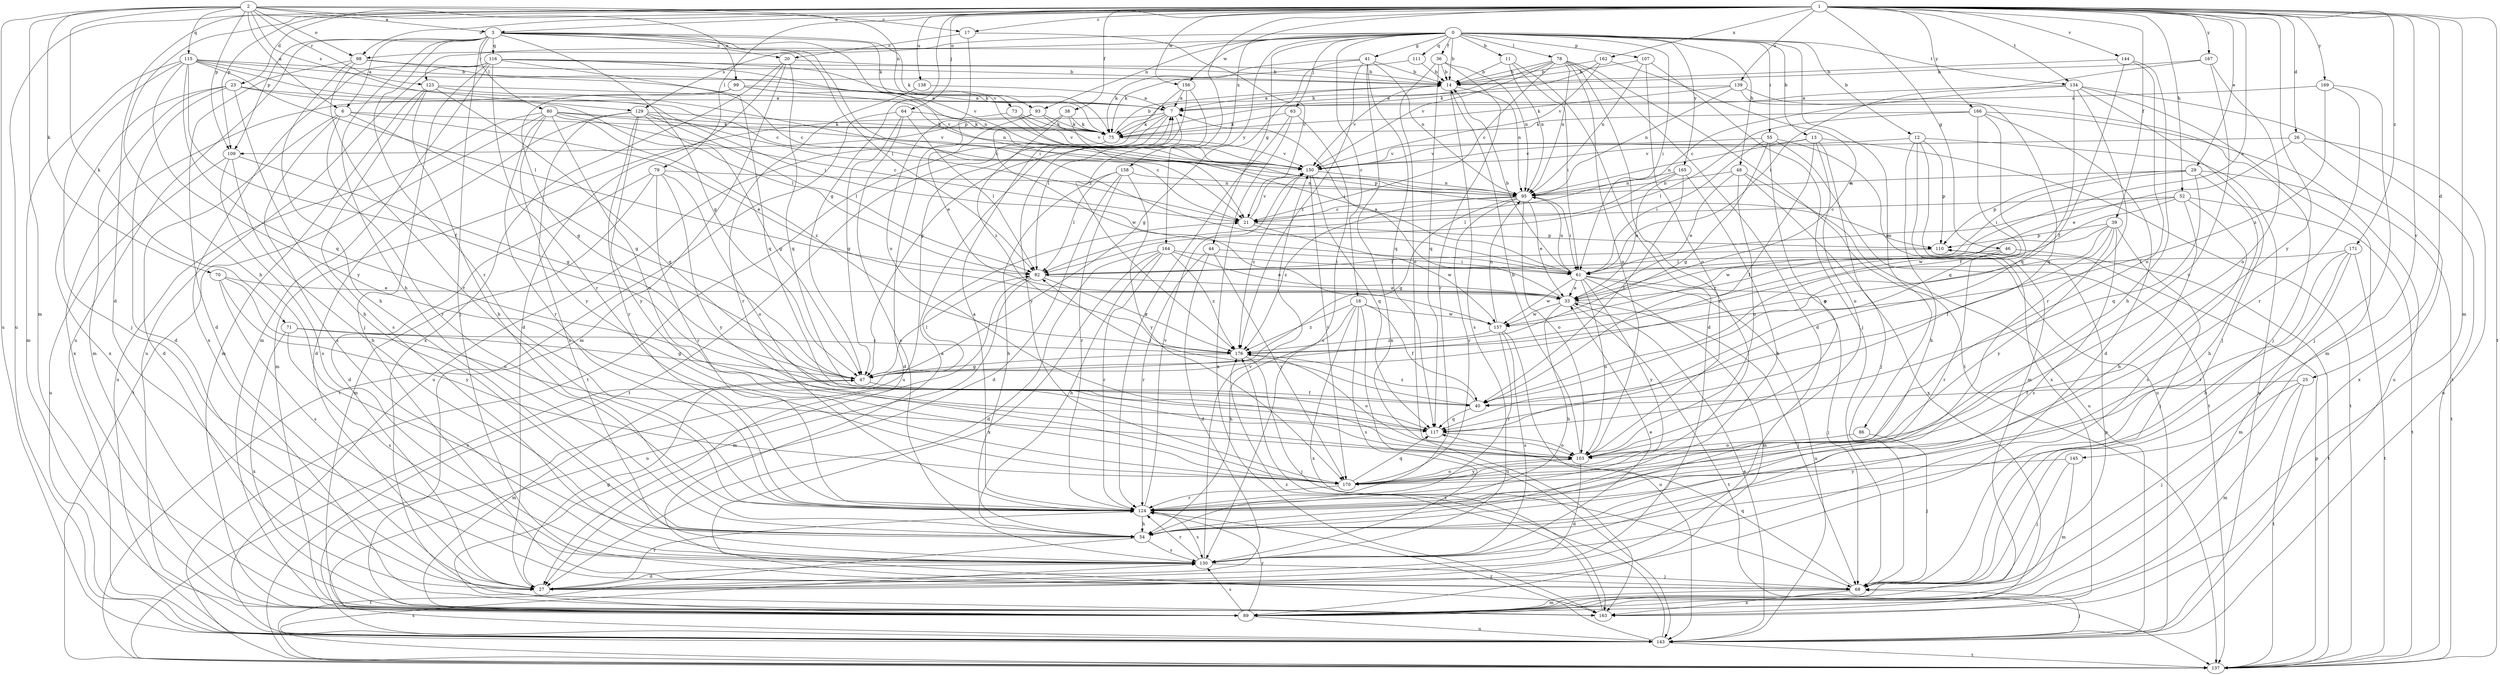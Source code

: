 strict digraph  {
0;
1;
2;
3;
6;
7;
11;
12;
13;
14;
16;
17;
20;
21;
23;
25;
26;
27;
29;
33;
36;
38;
39;
40;
41;
44;
46;
47;
48;
52;
54;
55;
61;
63;
64;
68;
70;
71;
73;
75;
78;
79;
80;
82;
86;
89;
93;
95;
98;
99;
103;
107;
109;
110;
111;
115;
116;
117;
123;
124;
129;
130;
134;
137;
138;
139;
143;
144;
145;
150;
156;
157;
158;
162;
163;
164;
165;
166;
167;
169;
170;
171;
176;
0 -> 11  [label=b];
0 -> 12  [label=b];
0 -> 13  [label=b];
0 -> 14  [label=b];
0 -> 16  [label=c];
0 -> 36  [label=f];
0 -> 41  [label=g];
0 -> 44  [label=g];
0 -> 48  [label=h];
0 -> 55  [label=i];
0 -> 61  [label=i];
0 -> 63  [label=j];
0 -> 78  [label=l];
0 -> 86  [label=m];
0 -> 93  [label=n];
0 -> 98  [label=o];
0 -> 107  [label=p];
0 -> 111  [label=q];
0 -> 123  [label=r];
0 -> 129  [label=s];
0 -> 134  [label=t];
0 -> 156  [label=w];
0 -> 164  [label=y];
0 -> 165  [label=y];
1 -> 3  [label=a];
1 -> 17  [label=c];
1 -> 23  [label=d];
1 -> 25  [label=d];
1 -> 26  [label=d];
1 -> 27  [label=d];
1 -> 29  [label=e];
1 -> 33  [label=e];
1 -> 38  [label=f];
1 -> 39  [label=f];
1 -> 46  [label=g];
1 -> 47  [label=g];
1 -> 52  [label=h];
1 -> 54  [label=h];
1 -> 64  [label=j];
1 -> 79  [label=l];
1 -> 89  [label=m];
1 -> 98  [label=o];
1 -> 109  [label=p];
1 -> 134  [label=t];
1 -> 137  [label=t];
1 -> 138  [label=u];
1 -> 139  [label=u];
1 -> 143  [label=u];
1 -> 144  [label=v];
1 -> 145  [label=v];
1 -> 156  [label=w];
1 -> 158  [label=x];
1 -> 162  [label=x];
1 -> 166  [label=y];
1 -> 167  [label=y];
1 -> 169  [label=y];
1 -> 170  [label=y];
1 -> 171  [label=z];
1 -> 176  [label=z];
2 -> 3  [label=a];
2 -> 6  [label=a];
2 -> 17  [label=c];
2 -> 70  [label=k];
2 -> 71  [label=k];
2 -> 89  [label=m];
2 -> 93  [label=n];
2 -> 98  [label=o];
2 -> 99  [label=o];
2 -> 109  [label=p];
2 -> 115  [label=q];
2 -> 123  [label=r];
2 -> 129  [label=s];
2 -> 143  [label=u];
3 -> 6  [label=a];
3 -> 20  [label=c];
3 -> 47  [label=g];
3 -> 54  [label=h];
3 -> 61  [label=i];
3 -> 68  [label=j];
3 -> 73  [label=k];
3 -> 75  [label=k];
3 -> 80  [label=l];
3 -> 82  [label=l];
3 -> 109  [label=p];
3 -> 116  [label=q];
3 -> 124  [label=r];
3 -> 143  [label=u];
3 -> 150  [label=v];
6 -> 27  [label=d];
6 -> 33  [label=e];
6 -> 47  [label=g];
6 -> 75  [label=k];
6 -> 124  [label=r];
6 -> 130  [label=s];
7 -> 75  [label=k];
7 -> 109  [label=p];
7 -> 137  [label=t];
7 -> 143  [label=u];
7 -> 170  [label=y];
11 -> 14  [label=b];
11 -> 27  [label=d];
11 -> 61  [label=i];
11 -> 95  [label=n];
12 -> 54  [label=h];
12 -> 89  [label=m];
12 -> 110  [label=p];
12 -> 143  [label=u];
12 -> 150  [label=v];
12 -> 163  [label=x];
13 -> 40  [label=f];
13 -> 68  [label=j];
13 -> 95  [label=n];
13 -> 103  [label=o];
13 -> 137  [label=t];
13 -> 150  [label=v];
14 -> 7  [label=a];
14 -> 95  [label=n];
14 -> 130  [label=s];
14 -> 150  [label=v];
16 -> 40  [label=f];
16 -> 54  [label=h];
16 -> 130  [label=s];
16 -> 143  [label=u];
16 -> 157  [label=w];
16 -> 163  [label=x];
16 -> 176  [label=z];
17 -> 20  [label=c];
17 -> 21  [label=c];
17 -> 103  [label=o];
20 -> 14  [label=b];
20 -> 27  [label=d];
20 -> 89  [label=m];
20 -> 117  [label=q];
20 -> 163  [label=x];
21 -> 110  [label=p];
21 -> 150  [label=v];
21 -> 157  [label=w];
23 -> 7  [label=a];
23 -> 27  [label=d];
23 -> 54  [label=h];
23 -> 82  [label=l];
23 -> 89  [label=m];
23 -> 163  [label=x];
25 -> 40  [label=f];
25 -> 68  [label=j];
25 -> 89  [label=m];
25 -> 137  [label=t];
26 -> 33  [label=e];
26 -> 143  [label=u];
26 -> 150  [label=v];
26 -> 163  [label=x];
27 -> 47  [label=g];
27 -> 124  [label=r];
29 -> 54  [label=h];
29 -> 61  [label=i];
29 -> 95  [label=n];
29 -> 110  [label=p];
29 -> 117  [label=q];
29 -> 137  [label=t];
33 -> 7  [label=a];
33 -> 54  [label=h];
33 -> 68  [label=j];
33 -> 137  [label=t];
33 -> 157  [label=w];
36 -> 14  [label=b];
36 -> 95  [label=n];
36 -> 103  [label=o];
36 -> 117  [label=q];
36 -> 124  [label=r];
38 -> 61  [label=i];
38 -> 75  [label=k];
38 -> 157  [label=w];
38 -> 176  [label=z];
39 -> 40  [label=f];
39 -> 47  [label=g];
39 -> 68  [label=j];
39 -> 110  [label=p];
39 -> 130  [label=s];
39 -> 157  [label=w];
39 -> 170  [label=y];
40 -> 82  [label=l];
40 -> 117  [label=q];
40 -> 176  [label=z];
41 -> 14  [label=b];
41 -> 47  [label=g];
41 -> 75  [label=k];
41 -> 95  [label=n];
41 -> 117  [label=q];
41 -> 163  [label=x];
41 -> 176  [label=z];
44 -> 27  [label=d];
44 -> 61  [label=i];
44 -> 124  [label=r];
44 -> 170  [label=y];
46 -> 82  [label=l];
46 -> 124  [label=r];
46 -> 137  [label=t];
46 -> 176  [label=z];
47 -> 40  [label=f];
47 -> 82  [label=l];
47 -> 89  [label=m];
48 -> 33  [label=e];
48 -> 95  [label=n];
48 -> 103  [label=o];
48 -> 143  [label=u];
48 -> 163  [label=x];
52 -> 21  [label=c];
52 -> 54  [label=h];
52 -> 61  [label=i];
52 -> 130  [label=s];
52 -> 137  [label=t];
52 -> 157  [label=w];
54 -> 130  [label=s];
54 -> 137  [label=t];
55 -> 47  [label=g];
55 -> 61  [label=i];
55 -> 103  [label=o];
55 -> 137  [label=t];
55 -> 143  [label=u];
55 -> 150  [label=v];
61 -> 14  [label=b];
61 -> 33  [label=e];
61 -> 68  [label=j];
61 -> 89  [label=m];
61 -> 95  [label=n];
61 -> 103  [label=o];
61 -> 143  [label=u];
61 -> 157  [label=w];
61 -> 170  [label=y];
63 -> 75  [label=k];
63 -> 124  [label=r];
63 -> 130  [label=s];
63 -> 163  [label=x];
64 -> 47  [label=g];
64 -> 75  [label=k];
64 -> 82  [label=l];
64 -> 130  [label=s];
64 -> 137  [label=t];
68 -> 7  [label=a];
68 -> 89  [label=m];
68 -> 117  [label=q];
68 -> 163  [label=x];
70 -> 33  [label=e];
70 -> 103  [label=o];
70 -> 130  [label=s];
70 -> 170  [label=y];
71 -> 47  [label=g];
71 -> 130  [label=s];
71 -> 163  [label=x];
71 -> 176  [label=z];
73 -> 75  [label=k];
73 -> 89  [label=m];
73 -> 110  [label=p];
73 -> 150  [label=v];
75 -> 14  [label=b];
75 -> 27  [label=d];
75 -> 150  [label=v];
78 -> 14  [label=b];
78 -> 21  [label=c];
78 -> 27  [label=d];
78 -> 75  [label=k];
78 -> 95  [label=n];
78 -> 103  [label=o];
78 -> 124  [label=r];
78 -> 137  [label=t];
78 -> 150  [label=v];
79 -> 27  [label=d];
79 -> 89  [label=m];
79 -> 95  [label=n];
79 -> 103  [label=o];
79 -> 124  [label=r];
79 -> 170  [label=y];
80 -> 21  [label=c];
80 -> 75  [label=k];
80 -> 103  [label=o];
80 -> 124  [label=r];
80 -> 137  [label=t];
80 -> 143  [label=u];
80 -> 150  [label=v];
80 -> 170  [label=y];
80 -> 176  [label=z];
82 -> 33  [label=e];
82 -> 89  [label=m];
82 -> 143  [label=u];
82 -> 176  [label=z];
86 -> 68  [label=j];
86 -> 103  [label=o];
89 -> 110  [label=p];
89 -> 124  [label=r];
89 -> 130  [label=s];
89 -> 143  [label=u];
93 -> 33  [label=e];
93 -> 75  [label=k];
93 -> 143  [label=u];
93 -> 150  [label=v];
95 -> 21  [label=c];
95 -> 33  [label=e];
95 -> 47  [label=g];
95 -> 61  [label=i];
95 -> 103  [label=o];
95 -> 170  [label=y];
95 -> 176  [label=z];
98 -> 14  [label=b];
98 -> 21  [label=c];
98 -> 27  [label=d];
98 -> 54  [label=h];
98 -> 124  [label=r];
99 -> 7  [label=a];
99 -> 47  [label=g];
99 -> 95  [label=n];
99 -> 150  [label=v];
99 -> 163  [label=x];
103 -> 14  [label=b];
103 -> 27  [label=d];
103 -> 170  [label=y];
107 -> 14  [label=b];
107 -> 68  [label=j];
107 -> 95  [label=n];
107 -> 103  [label=o];
109 -> 47  [label=g];
109 -> 54  [label=h];
109 -> 130  [label=s];
109 -> 143  [label=u];
110 -> 82  [label=l];
111 -> 14  [label=b];
111 -> 75  [label=k];
115 -> 14  [label=b];
115 -> 21  [label=c];
115 -> 40  [label=f];
115 -> 61  [label=i];
115 -> 68  [label=j];
115 -> 82  [label=l];
115 -> 89  [label=m];
115 -> 117  [label=q];
115 -> 150  [label=v];
115 -> 170  [label=y];
116 -> 14  [label=b];
116 -> 68  [label=j];
116 -> 75  [label=k];
116 -> 89  [label=m];
116 -> 95  [label=n];
116 -> 117  [label=q];
116 -> 124  [label=r];
116 -> 143  [label=u];
116 -> 163  [label=x];
117 -> 103  [label=o];
123 -> 7  [label=a];
123 -> 21  [label=c];
123 -> 54  [label=h];
123 -> 89  [label=m];
123 -> 117  [label=q];
123 -> 130  [label=s];
124 -> 7  [label=a];
124 -> 54  [label=h];
124 -> 130  [label=s];
124 -> 150  [label=v];
129 -> 21  [label=c];
129 -> 27  [label=d];
129 -> 47  [label=g];
129 -> 75  [label=k];
129 -> 82  [label=l];
129 -> 124  [label=r];
129 -> 130  [label=s];
129 -> 170  [label=y];
130 -> 27  [label=d];
130 -> 33  [label=e];
130 -> 68  [label=j];
130 -> 124  [label=r];
130 -> 150  [label=v];
134 -> 7  [label=a];
134 -> 21  [label=c];
134 -> 68  [label=j];
134 -> 89  [label=m];
134 -> 117  [label=q];
134 -> 124  [label=r];
134 -> 137  [label=t];
137 -> 21  [label=c];
137 -> 110  [label=p];
137 -> 130  [label=s];
138 -> 7  [label=a];
138 -> 124  [label=r];
139 -> 7  [label=a];
139 -> 68  [label=j];
139 -> 75  [label=k];
139 -> 95  [label=n];
139 -> 117  [label=q];
143 -> 33  [label=e];
143 -> 68  [label=j];
143 -> 124  [label=r];
143 -> 137  [label=t];
143 -> 176  [label=z];
144 -> 14  [label=b];
144 -> 40  [label=f];
144 -> 54  [label=h];
144 -> 103  [label=o];
145 -> 68  [label=j];
145 -> 89  [label=m];
145 -> 170  [label=y];
150 -> 95  [label=n];
150 -> 117  [label=q];
150 -> 170  [label=y];
150 -> 176  [label=z];
156 -> 7  [label=a];
156 -> 47  [label=g];
156 -> 82  [label=l];
156 -> 137  [label=t];
157 -> 95  [label=n];
157 -> 124  [label=r];
157 -> 130  [label=s];
157 -> 143  [label=u];
157 -> 176  [label=z];
158 -> 27  [label=d];
158 -> 54  [label=h];
158 -> 82  [label=l];
158 -> 95  [label=n];
158 -> 124  [label=r];
158 -> 170  [label=y];
162 -> 14  [label=b];
162 -> 33  [label=e];
162 -> 75  [label=k];
162 -> 150  [label=v];
163 -> 176  [label=z];
164 -> 27  [label=d];
164 -> 33  [label=e];
164 -> 54  [label=h];
164 -> 61  [label=i];
164 -> 124  [label=r];
164 -> 163  [label=x];
164 -> 176  [label=z];
165 -> 33  [label=e];
165 -> 40  [label=f];
165 -> 54  [label=h];
165 -> 82  [label=l];
165 -> 95  [label=n];
166 -> 27  [label=d];
166 -> 40  [label=f];
166 -> 75  [label=k];
166 -> 82  [label=l];
166 -> 117  [label=q];
166 -> 143  [label=u];
167 -> 14  [label=b];
167 -> 61  [label=i];
167 -> 103  [label=o];
167 -> 170  [label=y];
169 -> 7  [label=a];
169 -> 68  [label=j];
169 -> 124  [label=r];
169 -> 176  [label=z];
170 -> 103  [label=o];
170 -> 117  [label=q];
170 -> 124  [label=r];
171 -> 54  [label=h];
171 -> 82  [label=l];
171 -> 89  [label=m];
171 -> 124  [label=r];
171 -> 137  [label=t];
176 -> 47  [label=g];
176 -> 68  [label=j];
176 -> 103  [label=o];
}
